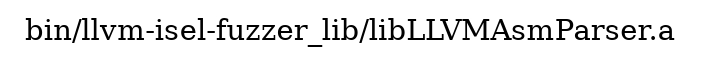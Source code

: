 digraph "bin/llvm-isel-fuzzer_lib/libLLVMAsmParser.a" {
	label="bin/llvm-isel-fuzzer_lib/libLLVMAsmParser.a";
	rankdir=LR;

}
